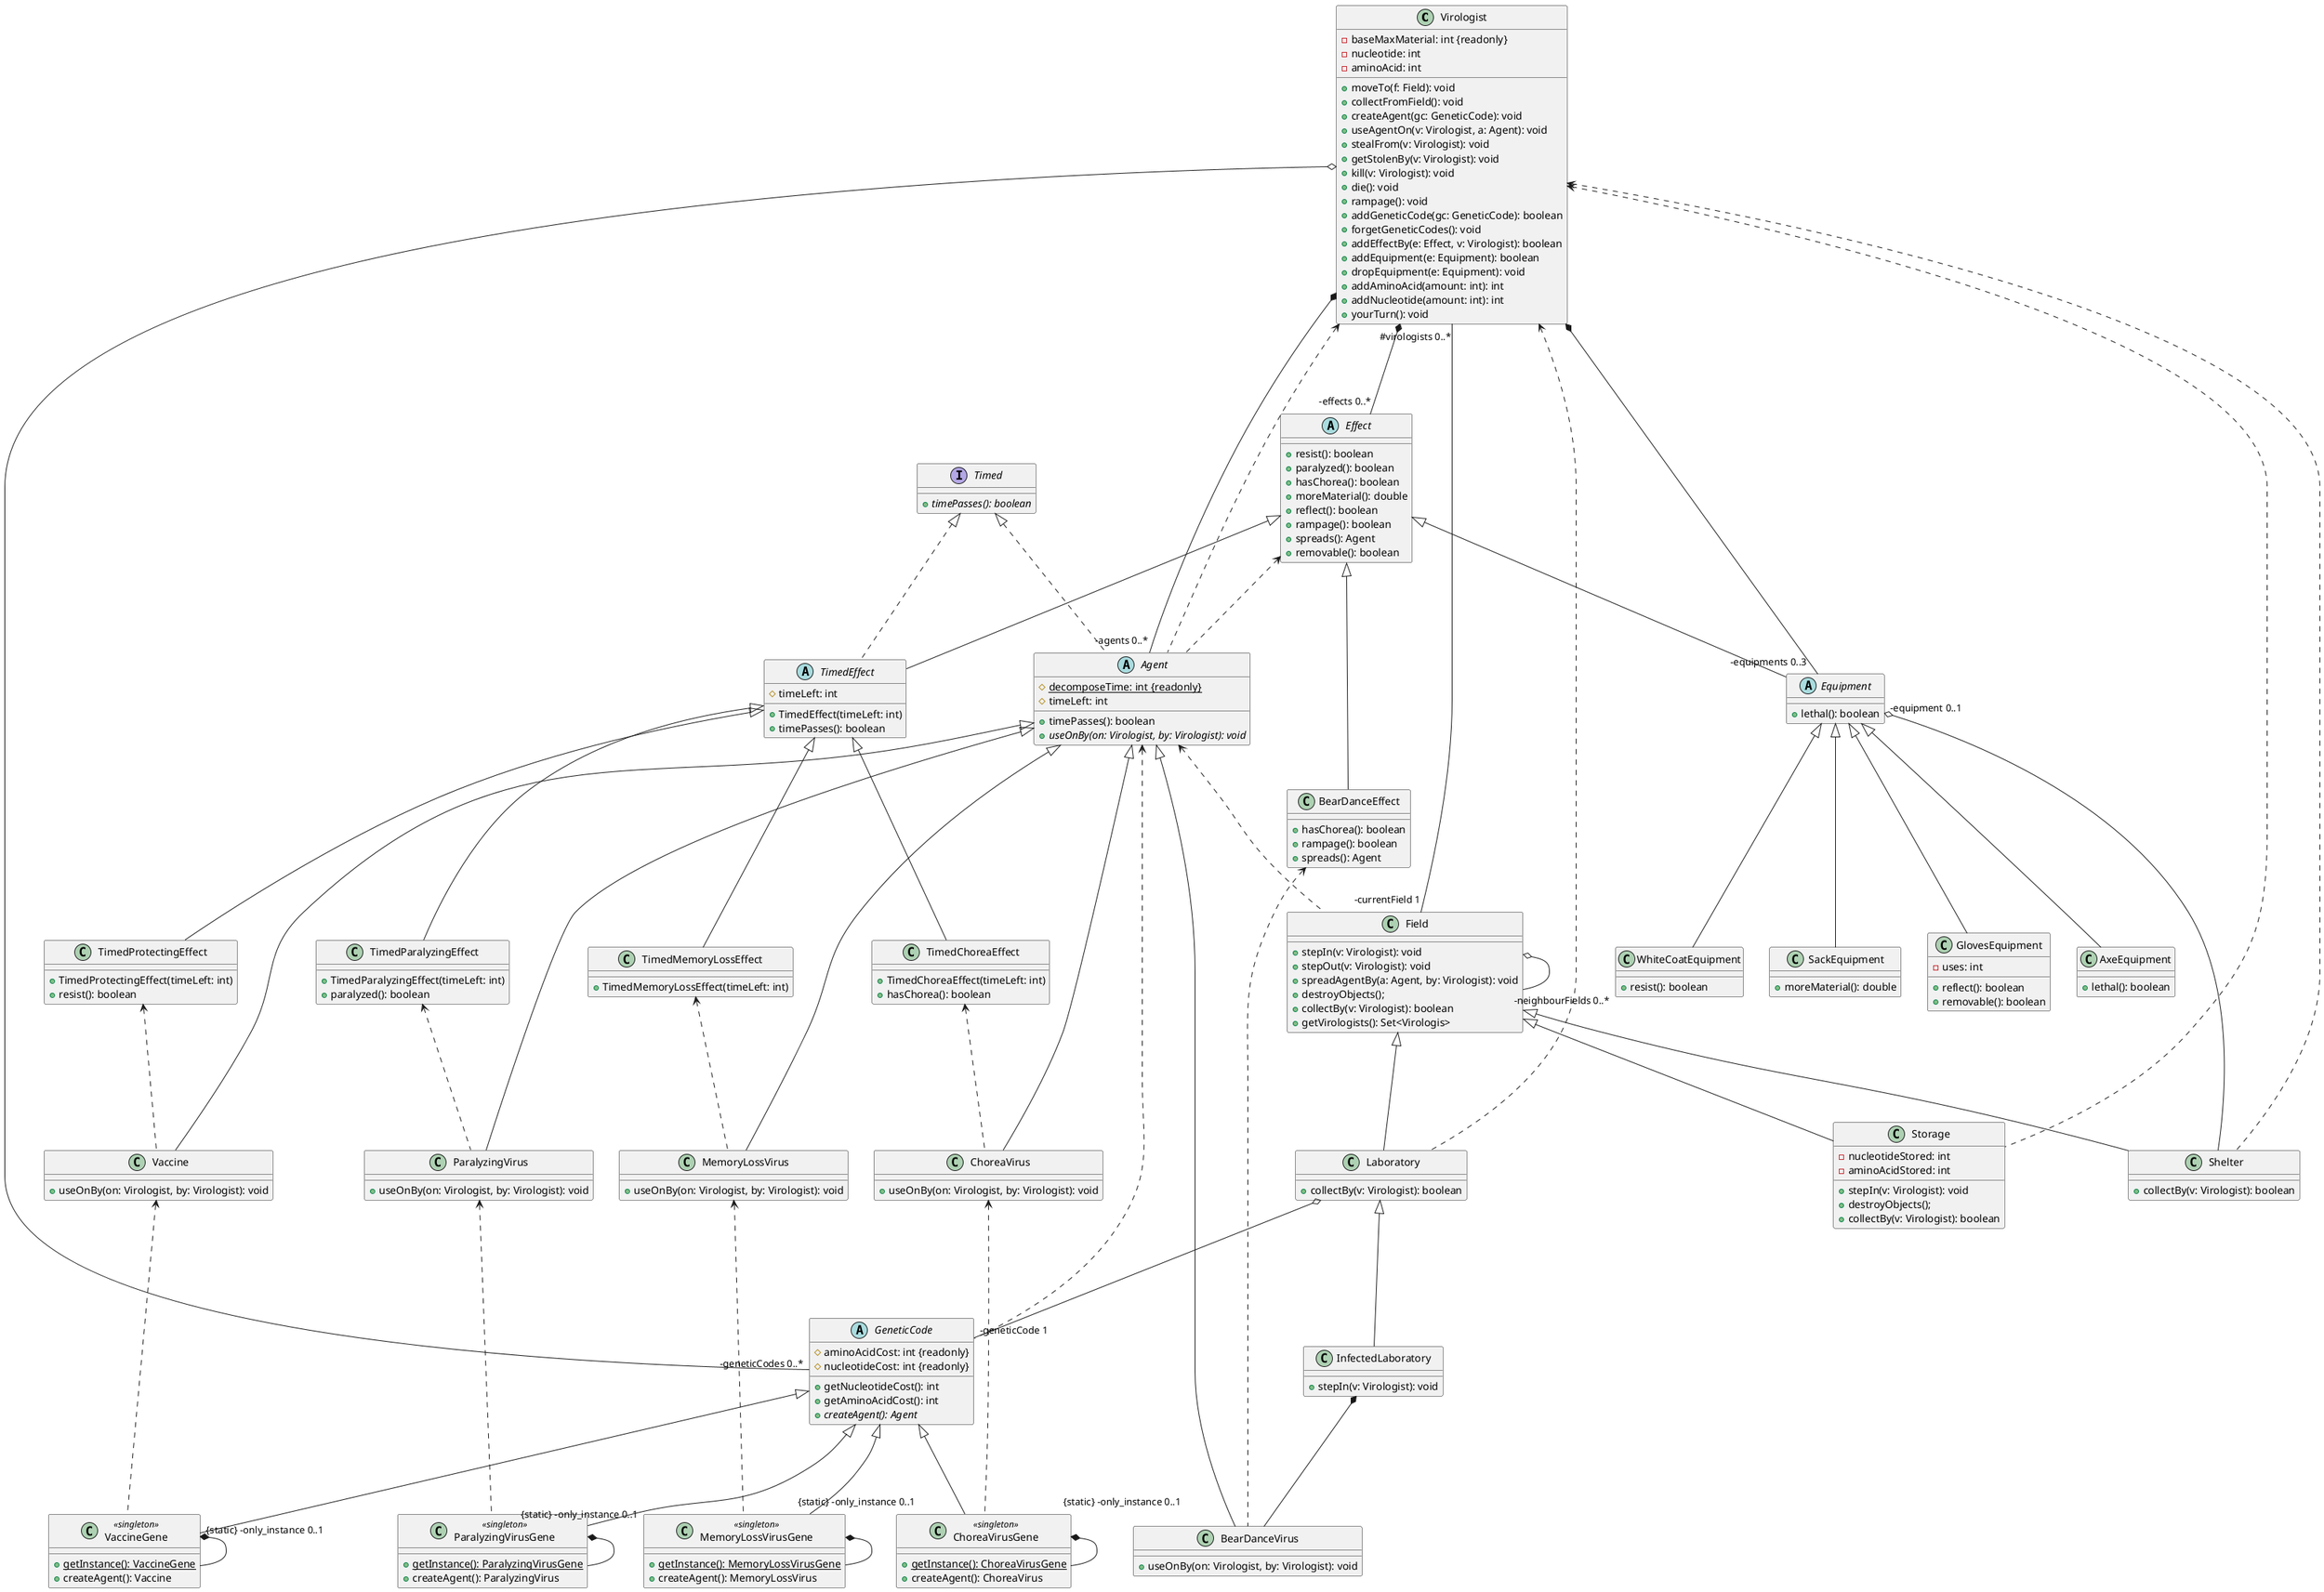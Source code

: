 @startuml osztalydiagram
class Virologist{
	-baseMaxMaterial: int {readonly}
	-nucleotide: int
	-aminoAcid: int
	+moveTo(f: Field): void
	+collectFromField(): void
	+createAgent(gc: GeneticCode): void
	+useAgentOn(v: Virologist, a: Agent): void
	+stealFrom(v: Virologist): void
	+getStolenBy(v: Virologist): void
	+kill(v: Virologist): void
	+die(): void
	+rampage(): void
	+addGeneticCode(gc: GeneticCode): boolean
	+forgetGeneticCodes(): void
	+addEffectBy(e: Effect, v: Virologist): boolean
	+addEquipment(e: Equipment): boolean
	+dropEquipment(e: Equipment): void
	+addAminoAcid(amount: int): int
	+addNucleotide(amount: int): int
	+yourTurn(): void
}

class Field{
	+stepIn(v: Virologist): void 
	+stepOut(v: Virologist): void
	+spreadAgentBy(a: Agent, by: Virologist): void
	+destroyObjects();
	+collectBy(v: Virologist): boolean
	+getVirologists(): Set<Virologis>
}

class Laboratory{
	+collectBy(v: Virologist): boolean
}

Laboratory  o--- "-geneticCode 1" GeneticCode

class InfectedLaboratory {
	+stepIn(v: Virologist): void
}

Laboratory <|--- InfectedLaboratory
InfectedLaboratory *--- BearDanceVirus

class Storage{
	+stepIn(v: Virologist): void
	-nucleotideStored: int
	-aminoAcidStored: int
	+destroyObjects();
	+collectBy(v: Virologist): boolean
}

class Shelter{
	+collectBy(v: Virologist): boolean
}

Field "-currentField 1" --- " #virologists 0..*" Virologist
Field o--- "-neighbourFields 0..*" Field
Field <|--- Laboratory
Field <|--- Storage
Field <|--- Shelter

abstract class Equipment{
	+lethal(): boolean
}

class WhiteCoatEquipment{
	+resist(): boolean
}
class SackEquipment{
	+moreMaterial(): double
}
class GlovesEquipment{
	-uses: int 
	+reflect(): boolean
	+removable(): boolean
}
class AxeEquipment{ 
	+lethal(): boolean
}

Equipment <|--- WhiteCoatEquipment
Equipment <|--- SackEquipment
Equipment <|--- GlovesEquipment
Equipment <|--- AxeEquipment
Equipment "-equipment 0..1" o--- Shelter

abstract class GeneticCode{
	#aminoAcidCost: int {readonly} 
	#nucleotideCost: int {readonly}
	+getNucleotideCost(): int
	+getAminoAcidCost(): int
	{abstract} +createAgent(): Agent
}
class VaccineGene <<singleton>> {
	{static} +getInstance(): VaccineGene
	+createAgent(): Vaccine
}

VaccineGene "{static} -only_instance 0..1" *--- VaccineGene

class ParalyzingVirusGene <<singleton>> {
	{static} +getInstance(): ParalyzingVirusGene
	+createAgent(): ParalyzingVirus
}

ParalyzingVirusGene "{static} -only_instance 0..1" *--- ParalyzingVirusGene

class ChoreaVirusGene <<singleton>> {
	{static} +getInstance(): ChoreaVirusGene
	+createAgent(): ChoreaVirus
}

ChoreaVirusGene "{static} -only_instance 0..1" *--- ChoreaVirusGene

class MemoryLossVirusGene <<singleton>> {
	{static} +getInstance(): MemoryLossVirusGene
	+createAgent(): MemoryLossVirus
}

MemoryLossVirusGene "{static} -only_instance 0..1" *--- MemoryLossVirusGene

GeneticCode <|--- VaccineGene
GeneticCode <|--- ParalyzingVirusGene
GeneticCode <|--- ChoreaVirusGene
GeneticCode <|--- MemoryLossVirusGene

interface Timed {
	{abstract} +timePasses(): boolean
}

abstract class Agent {
	{static} #decomposeTime: int {readonly}
	#timeLeft: int
	+timePasses(): boolean
	{abstract} +useOnBy(on: Virologist, by: Virologist): void
}

Timed <|... Agent

class Vaccine{
	+useOnBy(on: Virologist, by: Virologist): void
}
class ParalyzingVirus{
	+useOnBy(on: Virologist, by: Virologist): void
}
class ChoreaVirus{
	+useOnBy(on: Virologist, by: Virologist): void
}
class BearDanceVirus{
	+useOnBy(on: Virologist, by: Virologist): void
}
class MemoryLossVirus{
	+useOnBy(on: Virologist, by: Virologist): void
}

Agent <|--- Vaccine
Agent <|--- ParalyzingVirus
Agent <|--- ChoreaVirus
Agent <|--- BearDanceVirus
Agent <|--- MemoryLossVirus
Agent <.. GeneticCode
Agent <... Field

Vaccine <.. VaccineGene
ParalyzingVirus <.. ParalyzingVirusGene
ChoreaVirus <.. ChoreaVirusGene
MemoryLossVirus <.. MemoryLossVirusGene

abstract class Effect {
	+resist(): boolean
	+paralyzed(): boolean
	+hasChorea(): boolean
	+moreMaterial(): double
	+reflect(): boolean
	+rampage(): boolean
	+spreads(): Agent
	+removable(): boolean
}

class BearDanceEffect {
	+hasChorea(): boolean
	+rampage(): boolean
	+spreads(): Agent
}

Effect <|--- BearDanceEffect

abstract class TimedEffect{
	#timeLeft: int
	+TimedEffect(timeLeft: int)
	+timePasses(): boolean
}

Timed <|... TimedEffect

class TimedParalyzingEffect{
	+TimedParalyzingEffect(timeLeft: int)
	+paralyzed(): boolean
}
class TimedProtectingEffect{
	+TimedProtectingEffect(timeLeft: int)
	+resist(): boolean
}
class TimedChoreaEffect{
	+TimedChoreaEffect(timeLeft: int)
	+hasChorea(): boolean
}
class TimedMemoryLossEffect{
	+TimedMemoryLossEffect(timeLeft: int)
}

Virologist o--- "-geneticCodes 0..*" GeneticCode
Virologist *--- "-effects 0..*" Effect
Virologist *--- "-agents 0..*" Agent
Virologist *--- "-equipments 0..3" Equipment
Virologist <.. Storage
Virologist <.. Laboratory
Virologist <.. Shelter
Virologist <.. Agent

TimedEffect <|--- TimedParalyzingEffect
TimedEffect <|--- TimedProtectingEffect
TimedEffect <|--- TimedChoreaEffect
TimedEffect <|--- TimedMemoryLossEffect

Effect <|--- TimedEffect
Effect <|--- Equipment

Effect <... Agent
TimedMemoryLossEffect <... MemoryLossVirus
TimedParalyzingEffect <... ParalyzingVirus
TimedProtectingEffect <... Vaccine
TimedChoreaEffect <... ChoreaVirus
BearDanceEffect <... BearDanceVirus

@enduml
